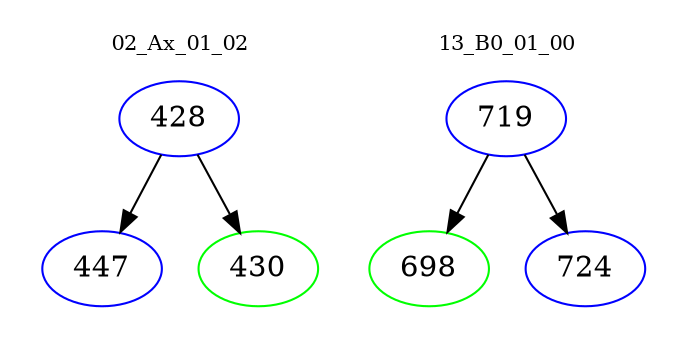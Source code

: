 digraph{
subgraph cluster_0 {
color = white
label = "02_Ax_01_02";
fontsize=10;
T0_428 [label="428", color="blue"]
T0_428 -> T0_447 [color="black"]
T0_447 [label="447", color="blue"]
T0_428 -> T0_430 [color="black"]
T0_430 [label="430", color="green"]
}
subgraph cluster_1 {
color = white
label = "13_B0_01_00";
fontsize=10;
T1_719 [label="719", color="blue"]
T1_719 -> T1_698 [color="black"]
T1_698 [label="698", color="green"]
T1_719 -> T1_724 [color="black"]
T1_724 [label="724", color="blue"]
}
}
